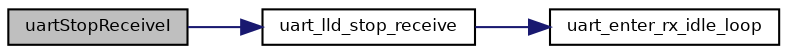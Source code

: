 digraph "uartStopReceiveI"
{
  bgcolor="transparent";
  edge [fontname="Helvetica",fontsize="8",labelfontname="Helvetica",labelfontsize="8"];
  node [fontname="Helvetica",fontsize="8",shape=record];
  rankdir="LR";
  Node62 [label="uartStopReceiveI",height=0.2,width=0.4,color="black", fillcolor="grey75", style="filled", fontcolor="black"];
  Node62 -> Node63 [color="midnightblue",fontsize="8",style="solid",fontname="Helvetica"];
  Node63 [label="uart_lld_stop_receive",height=0.2,width=0.4,color="black",URL="$group___u_a_r_t.html#gaf6eeebdeb91ad7e692d73ceefa9eafb7",tooltip="Stops any ongoing receive operation. "];
  Node63 -> Node64 [color="midnightblue",fontsize="8",style="solid",fontname="Helvetica"];
  Node64 [label="uart_enter_rx_idle_loop",height=0.2,width=0.4,color="black",URL="$group___u_a_r_t.html#gac51617b9c08f922aed2a951a23001af7",tooltip="Puts the receiver in the UART_RX_IDLE state. "];
}
